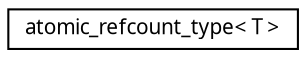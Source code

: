 digraph "Grafische Darstellung der Klassenhierarchie"
{
  edge [fontname="Sans",fontsize="10",labelfontname="Sans",labelfontsize="10"];
  node [fontname="Sans",fontsize="10",shape=record];
  rankdir="LR";
  Node0 [label="atomic_refcount_type\< T \>",height=0.2,width=0.4,color="black", fillcolor="white", style="filled",URL="$dd/db3/classatomic__refcount__type.html"];
}
